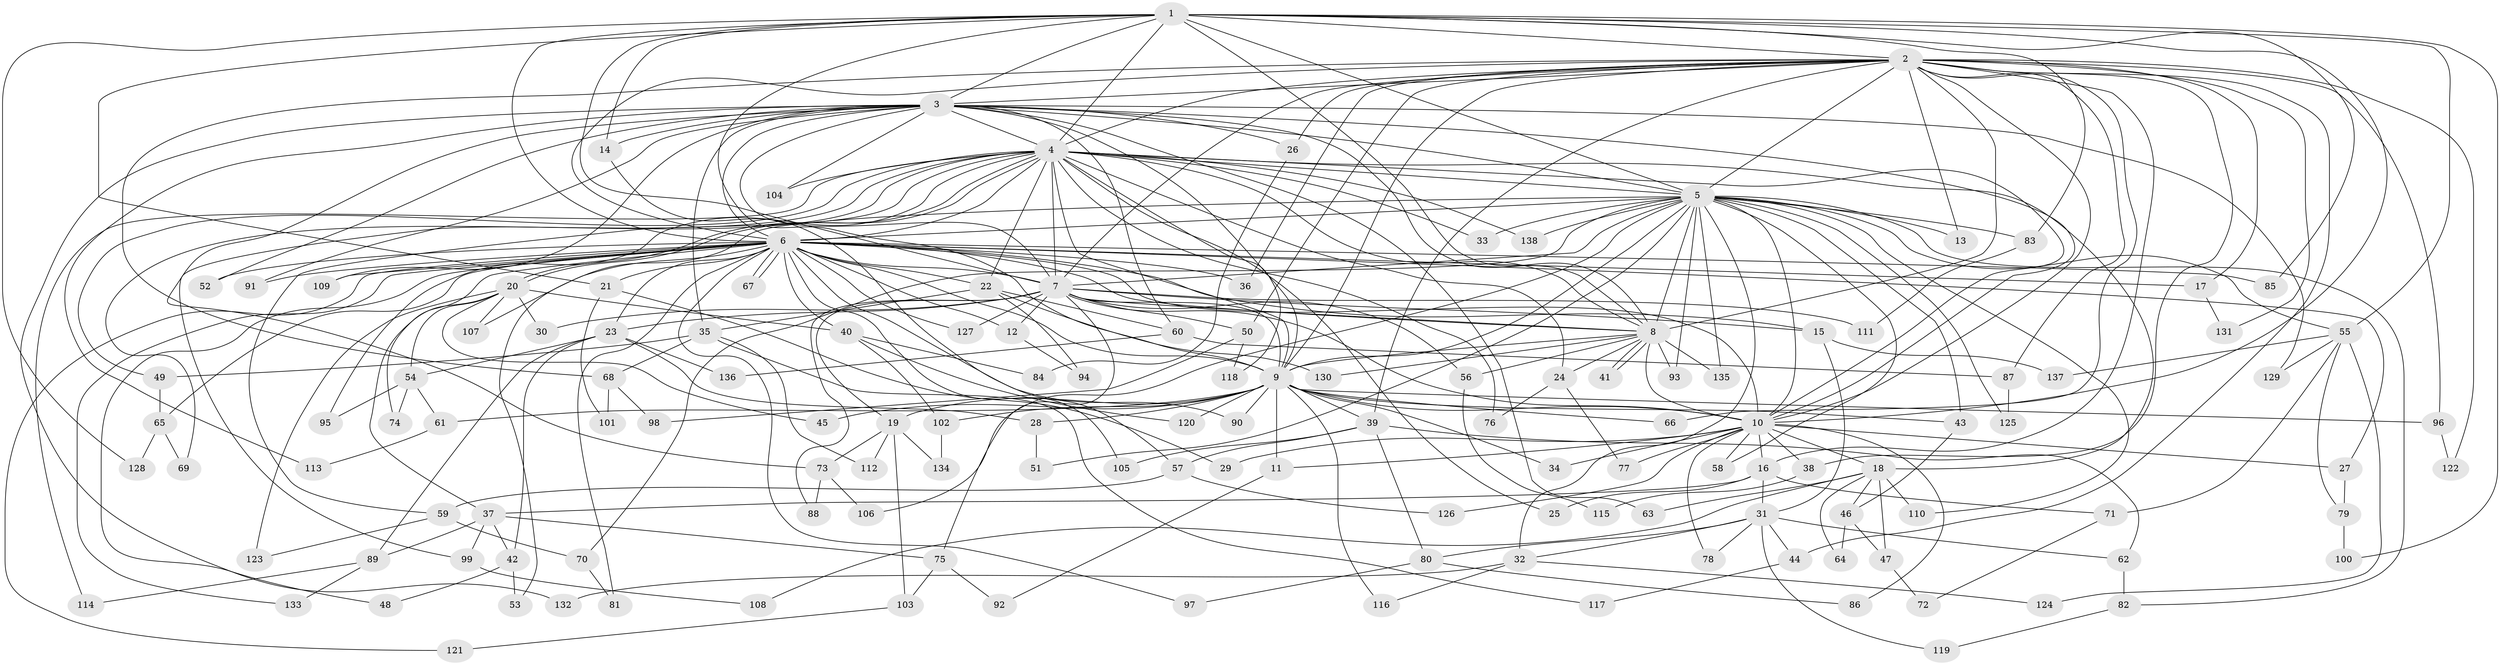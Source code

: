 // Generated by graph-tools (version 1.1) at 2025/43/03/09/25 04:43:15]
// undirected, 138 vertices, 301 edges
graph export_dot {
graph [start="1"]
  node [color=gray90,style=filled];
  1;
  2;
  3;
  4;
  5;
  6;
  7;
  8;
  9;
  10;
  11;
  12;
  13;
  14;
  15;
  16;
  17;
  18;
  19;
  20;
  21;
  22;
  23;
  24;
  25;
  26;
  27;
  28;
  29;
  30;
  31;
  32;
  33;
  34;
  35;
  36;
  37;
  38;
  39;
  40;
  41;
  42;
  43;
  44;
  45;
  46;
  47;
  48;
  49;
  50;
  51;
  52;
  53;
  54;
  55;
  56;
  57;
  58;
  59;
  60;
  61;
  62;
  63;
  64;
  65;
  66;
  67;
  68;
  69;
  70;
  71;
  72;
  73;
  74;
  75;
  76;
  77;
  78;
  79;
  80;
  81;
  82;
  83;
  84;
  85;
  86;
  87;
  88;
  89;
  90;
  91;
  92;
  93;
  94;
  95;
  96;
  97;
  98;
  99;
  100;
  101;
  102;
  103;
  104;
  105;
  106;
  107;
  108;
  109;
  110;
  111;
  112;
  113;
  114;
  115;
  116;
  117;
  118;
  119;
  120;
  121;
  122;
  123;
  124;
  125;
  126;
  127;
  128;
  129;
  130;
  131;
  132;
  133;
  134;
  135;
  136;
  137;
  138;
  1 -- 2;
  1 -- 3;
  1 -- 4;
  1 -- 5;
  1 -- 6;
  1 -- 7;
  1 -- 8;
  1 -- 9;
  1 -- 10;
  1 -- 14;
  1 -- 21;
  1 -- 55;
  1 -- 83;
  1 -- 85;
  1 -- 100;
  1 -- 128;
  2 -- 3;
  2 -- 4;
  2 -- 5;
  2 -- 6;
  2 -- 7;
  2 -- 8;
  2 -- 9;
  2 -- 10;
  2 -- 13;
  2 -- 16;
  2 -- 17;
  2 -- 26;
  2 -- 36;
  2 -- 38;
  2 -- 39;
  2 -- 44;
  2 -- 50;
  2 -- 66;
  2 -- 68;
  2 -- 87;
  2 -- 96;
  2 -- 122;
  2 -- 131;
  3 -- 4;
  3 -- 5;
  3 -- 6;
  3 -- 7;
  3 -- 8;
  3 -- 9;
  3 -- 10;
  3 -- 14;
  3 -- 26;
  3 -- 35;
  3 -- 52;
  3 -- 60;
  3 -- 63;
  3 -- 73;
  3 -- 91;
  3 -- 104;
  3 -- 109;
  3 -- 113;
  3 -- 129;
  3 -- 132;
  4 -- 5;
  4 -- 6;
  4 -- 7;
  4 -- 8;
  4 -- 9;
  4 -- 10;
  4 -- 18;
  4 -- 20;
  4 -- 20;
  4 -- 22;
  4 -- 24;
  4 -- 25;
  4 -- 33;
  4 -- 49;
  4 -- 59;
  4 -- 69;
  4 -- 76;
  4 -- 95;
  4 -- 99;
  4 -- 104;
  4 -- 114;
  4 -- 118;
  4 -- 138;
  5 -- 6;
  5 -- 7;
  5 -- 8;
  5 -- 9;
  5 -- 10;
  5 -- 13;
  5 -- 32;
  5 -- 33;
  5 -- 43;
  5 -- 51;
  5 -- 53;
  5 -- 55;
  5 -- 58;
  5 -- 70;
  5 -- 82;
  5 -- 83;
  5 -- 93;
  5 -- 106;
  5 -- 110;
  5 -- 125;
  5 -- 135;
  5 -- 138;
  6 -- 7;
  6 -- 8;
  6 -- 9;
  6 -- 10;
  6 -- 12;
  6 -- 15;
  6 -- 17;
  6 -- 21;
  6 -- 22;
  6 -- 23;
  6 -- 27;
  6 -- 36;
  6 -- 40;
  6 -- 48;
  6 -- 52;
  6 -- 65;
  6 -- 67;
  6 -- 67;
  6 -- 74;
  6 -- 81;
  6 -- 85;
  6 -- 90;
  6 -- 91;
  6 -- 97;
  6 -- 105;
  6 -- 107;
  6 -- 109;
  6 -- 121;
  6 -- 127;
  6 -- 133;
  7 -- 8;
  7 -- 9;
  7 -- 10;
  7 -- 12;
  7 -- 15;
  7 -- 19;
  7 -- 23;
  7 -- 30;
  7 -- 50;
  7 -- 56;
  7 -- 75;
  7 -- 88;
  7 -- 111;
  7 -- 127;
  8 -- 9;
  8 -- 10;
  8 -- 24;
  8 -- 41;
  8 -- 41;
  8 -- 56;
  8 -- 93;
  8 -- 130;
  8 -- 135;
  9 -- 10;
  9 -- 11;
  9 -- 19;
  9 -- 28;
  9 -- 34;
  9 -- 39;
  9 -- 43;
  9 -- 45;
  9 -- 61;
  9 -- 66;
  9 -- 90;
  9 -- 96;
  9 -- 102;
  9 -- 116;
  9 -- 120;
  10 -- 11;
  10 -- 16;
  10 -- 18;
  10 -- 27;
  10 -- 29;
  10 -- 34;
  10 -- 38;
  10 -- 58;
  10 -- 77;
  10 -- 78;
  10 -- 86;
  10 -- 126;
  11 -- 92;
  12 -- 94;
  14 -- 57;
  15 -- 31;
  15 -- 137;
  16 -- 25;
  16 -- 31;
  16 -- 37;
  16 -- 71;
  17 -- 131;
  18 -- 46;
  18 -- 47;
  18 -- 63;
  18 -- 64;
  18 -- 108;
  18 -- 110;
  19 -- 73;
  19 -- 103;
  19 -- 112;
  19 -- 134;
  20 -- 30;
  20 -- 37;
  20 -- 40;
  20 -- 45;
  20 -- 54;
  20 -- 107;
  20 -- 123;
  21 -- 29;
  21 -- 101;
  22 -- 35;
  22 -- 60;
  22 -- 94;
  22 -- 130;
  23 -- 28;
  23 -- 42;
  23 -- 54;
  23 -- 89;
  23 -- 136;
  24 -- 76;
  24 -- 77;
  26 -- 84;
  27 -- 79;
  28 -- 51;
  31 -- 32;
  31 -- 44;
  31 -- 62;
  31 -- 78;
  31 -- 80;
  31 -- 119;
  32 -- 116;
  32 -- 124;
  32 -- 132;
  35 -- 49;
  35 -- 68;
  35 -- 112;
  35 -- 117;
  37 -- 42;
  37 -- 75;
  37 -- 89;
  37 -- 99;
  38 -- 115;
  39 -- 57;
  39 -- 62;
  39 -- 80;
  39 -- 105;
  40 -- 84;
  40 -- 102;
  40 -- 120;
  42 -- 48;
  42 -- 53;
  43 -- 46;
  44 -- 117;
  46 -- 47;
  46 -- 64;
  47 -- 72;
  49 -- 65;
  50 -- 98;
  50 -- 118;
  54 -- 61;
  54 -- 74;
  54 -- 95;
  55 -- 71;
  55 -- 79;
  55 -- 124;
  55 -- 129;
  55 -- 137;
  56 -- 115;
  57 -- 59;
  57 -- 126;
  59 -- 70;
  59 -- 123;
  60 -- 87;
  60 -- 136;
  61 -- 113;
  62 -- 82;
  65 -- 69;
  65 -- 128;
  68 -- 98;
  68 -- 101;
  70 -- 81;
  71 -- 72;
  73 -- 88;
  73 -- 106;
  75 -- 92;
  75 -- 103;
  79 -- 100;
  80 -- 86;
  80 -- 97;
  82 -- 119;
  83 -- 111;
  87 -- 125;
  89 -- 114;
  89 -- 133;
  96 -- 122;
  99 -- 108;
  102 -- 134;
  103 -- 121;
}
